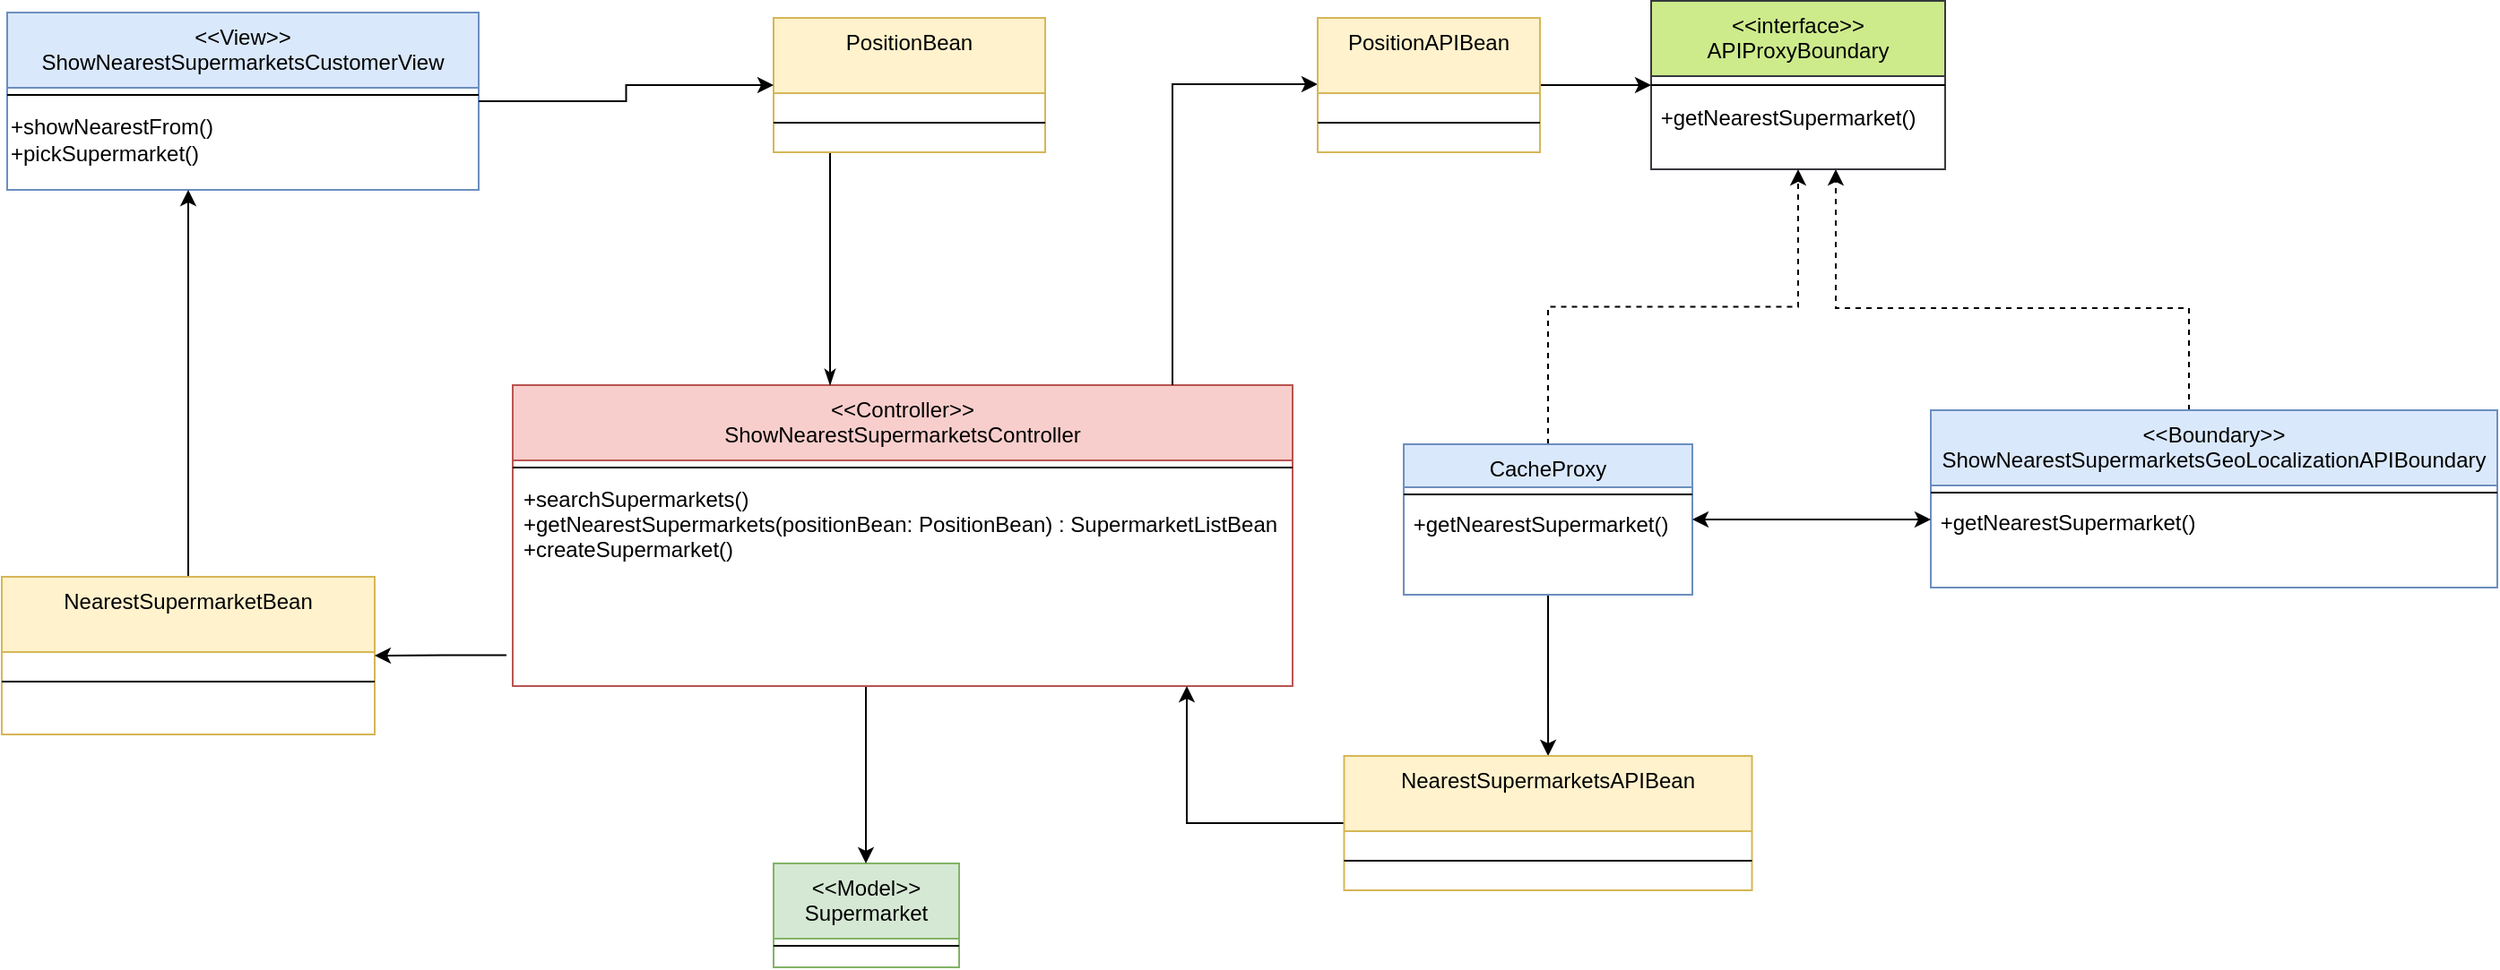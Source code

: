 <mxfile version="20.8.14" type="device"><diagram name="Pagina-1" id="6Y-cl0GUc-jtsLAay81S"><mxGraphModel dx="1444" dy="796" grid="0" gridSize="10" guides="1" tooltips="1" connect="1" arrows="1" fold="1" page="0" pageScale="1" pageWidth="827" pageHeight="1169" math="0" shadow="0"><root><mxCell id="0"/><mxCell id="1" parent="0"/><mxCell id="IrY-SIXXeuYxtMu-B4cV-27" value="&lt;&lt;Model&gt;&gt;&#10;Supermarket" style="swimlane;fontStyle=0;align=center;verticalAlign=top;childLayout=stackLayout;horizontal=1;startSize=42;horizontalStack=0;resizeParent=1;resizeLast=0;collapsible=1;marginBottom=0;rounded=0;shadow=0;strokeWidth=1;fillColor=#d5e8d4;strokeColor=#82b366;" parent="1" vertex="1"><mxGeometry x="471.5" y="826" width="103.5" height="58" as="geometry"><mxRectangle x="554" y="220" width="160" height="26" as="alternateBounds"/></mxGeometry></mxCell><mxCell id="IrY-SIXXeuYxtMu-B4cV-28" value="" style="line;html=1;strokeWidth=1;align=left;verticalAlign=middle;spacingTop=-1;spacingLeft=3;spacingRight=3;rotatable=0;labelPosition=right;points=[];portConstraint=eastwest;" parent="IrY-SIXXeuYxtMu-B4cV-27" vertex="1"><mxGeometry y="42" width="103.5" height="8" as="geometry"/></mxCell><mxCell id="IrY-SIXXeuYxtMu-B4cV-30" style="edgeStyle=orthogonalEdgeStyle;rounded=0;orthogonalLoop=1;jettySize=auto;html=1;" parent="1" source="IrY-SIXXeuYxtMu-B4cV-31" target="IrY-SIXXeuYxtMu-B4cV-27" edge="1"><mxGeometry relative="1" as="geometry"><mxPoint x="545" y="785" as="targetPoint"/><Array as="points"><mxPoint x="523" y="753"/><mxPoint x="523" y="753"/></Array></mxGeometry></mxCell><mxCell id="IrY-SIXXeuYxtMu-B4cV-31" value="&lt;&lt;Controller&gt;&gt;&#10;ShowNearestSupermarketsController&#10;" style="swimlane;fontStyle=0;align=center;verticalAlign=top;childLayout=stackLayout;horizontal=1;startSize=42;horizontalStack=0;resizeParent=1;resizeLast=0;collapsible=1;marginBottom=0;rounded=0;shadow=0;strokeWidth=1;fillColor=#f8cecc;strokeColor=#b85450;" parent="1" vertex="1"><mxGeometry x="326" y="559" width="435" height="168" as="geometry"><mxRectangle x="554" y="220" width="160" height="26" as="alternateBounds"/></mxGeometry></mxCell><mxCell id="IrY-SIXXeuYxtMu-B4cV-32" value="" style="line;html=1;strokeWidth=1;align=left;verticalAlign=middle;spacingTop=-1;spacingLeft=3;spacingRight=3;rotatable=0;labelPosition=right;points=[];portConstraint=eastwest;" parent="IrY-SIXXeuYxtMu-B4cV-31" vertex="1"><mxGeometry y="42" width="435" height="8" as="geometry"/></mxCell><mxCell id="IrY-SIXXeuYxtMu-B4cV-33" value="+searchSupermarkets()&#10;+getNearestSupermarkets(positionBean: PositionBean) : SupermarketListBean&#10;+createSupermarket()&#10;" style="text;align=left;verticalAlign=top;spacingLeft=4;spacingRight=4;overflow=hidden;rotatable=0;points=[[0,0.5],[1,0.5]];portConstraint=eastwest;" parent="IrY-SIXXeuYxtMu-B4cV-31" vertex="1"><mxGeometry y="50" width="435" height="118" as="geometry"/></mxCell><mxCell id="IrY-SIXXeuYxtMu-B4cV-35" value="&lt;&lt;View&gt;&gt;&#10;ShowNearestSupermarketsCustomerView&#10;" style="swimlane;fontStyle=0;align=center;verticalAlign=top;childLayout=stackLayout;horizontal=1;startSize=42;horizontalStack=0;resizeParent=1;resizeLast=0;collapsible=1;marginBottom=0;rounded=0;shadow=0;strokeWidth=1;fillColor=#dae8fc;strokeColor=#6c8ebf;" parent="1" vertex="1"><mxGeometry x="44" y="351" width="263" height="99" as="geometry"><mxRectangle x="554" y="220" width="160" height="26" as="alternateBounds"/></mxGeometry></mxCell><mxCell id="IrY-SIXXeuYxtMu-B4cV-36" value="" style="line;html=1;strokeWidth=1;align=left;verticalAlign=middle;spacingTop=-1;spacingLeft=3;spacingRight=3;rotatable=0;labelPosition=right;points=[];portConstraint=eastwest;" parent="IrY-SIXXeuYxtMu-B4cV-35" vertex="1"><mxGeometry y="42" width="263" height="8" as="geometry"/></mxCell><mxCell id="_FdKT0zfWxOemjcUJ1wg-1" value="+showNearestFrom()&lt;br&gt;+pickSupermarket()" style="text;html=1;align=left;verticalAlign=middle;resizable=0;points=[];autosize=1;strokeColor=none;fillColor=none;" parent="IrY-SIXXeuYxtMu-B4cV-35" vertex="1"><mxGeometry y="50" width="263" height="41" as="geometry"/></mxCell><mxCell id="1lsner3HUWXtVwax54Wg-2" style="edgeStyle=orthogonalEdgeStyle;rounded=0;orthogonalLoop=1;jettySize=auto;html=1;dashed=1;" parent="1" source="IrY-SIXXeuYxtMu-B4cV-39" target="_FdKT0zfWxOemjcUJ1wg-2" edge="1"><mxGeometry relative="1" as="geometry"><Array as="points"><mxPoint x="1261" y="516"/><mxPoint x="1064" y="516"/></Array></mxGeometry></mxCell><mxCell id="IrY-SIXXeuYxtMu-B4cV-39" value="&lt;&lt;Boundary&gt;&gt;&#10;ShowNearestSupermarketsGeoLocalizationAPIBoundary" style="swimlane;fontStyle=0;align=center;verticalAlign=top;childLayout=stackLayout;horizontal=1;startSize=42;horizontalStack=0;resizeParent=1;resizeLast=0;collapsible=1;marginBottom=0;rounded=0;shadow=0;strokeWidth=1;fillColor=#dae8fc;strokeColor=#6c8ebf;" parent="1" vertex="1"><mxGeometry x="1117" y="573" width="316" height="99" as="geometry"><mxRectangle x="554" y="220" width="160" height="26" as="alternateBounds"/></mxGeometry></mxCell><mxCell id="IrY-SIXXeuYxtMu-B4cV-40" value="" style="line;html=1;strokeWidth=1;align=left;verticalAlign=middle;spacingTop=-1;spacingLeft=3;spacingRight=3;rotatable=0;labelPosition=right;points=[];portConstraint=eastwest;" parent="IrY-SIXXeuYxtMu-B4cV-39" vertex="1"><mxGeometry y="42" width="316" height="8" as="geometry"/></mxCell><mxCell id="1lsner3HUWXtVwax54Wg-8" value="&amp;nbsp;+getNearestSupermarket()" style="text;html=1;align=left;verticalAlign=middle;resizable=0;points=[];autosize=1;strokeColor=none;fillColor=none;" parent="IrY-SIXXeuYxtMu-B4cV-39" vertex="1"><mxGeometry y="50" width="316" height="26" as="geometry"/></mxCell><mxCell id="qvRvWypgbW5SfPerAb2U-6" style="edgeStyle=orthogonalEdgeStyle;rounded=0;orthogonalLoop=1;jettySize=auto;html=1;endArrow=classic;endFill=1;" parent="1" source="De4IHKTmJcHxHCbctTZf-7" target="IrY-SIXXeuYxtMu-B4cV-35" edge="1"><mxGeometry relative="1" as="geometry"><mxPoint x="175.5" y="448" as="targetPoint"/><Array as="points"><mxPoint x="145" y="488"/><mxPoint x="145" y="488"/></Array></mxGeometry></mxCell><mxCell id="De4IHKTmJcHxHCbctTZf-7" value="NearestSupermarketBean" style="swimlane;fontStyle=0;align=center;verticalAlign=top;childLayout=stackLayout;horizontal=1;startSize=42;horizontalStack=0;resizeParent=1;resizeLast=0;collapsible=1;marginBottom=0;rounded=0;shadow=0;strokeWidth=1;fillColor=#fff2cc;strokeColor=#d6b656;" parent="1" vertex="1"><mxGeometry x="41" y="666" width="208" height="88" as="geometry"><mxRectangle x="554" y="220" width="160" height="26" as="alternateBounds"/></mxGeometry></mxCell><mxCell id="De4IHKTmJcHxHCbctTZf-8" value="" style="line;html=1;strokeWidth=1;align=left;verticalAlign=middle;spacingTop=-1;spacingLeft=3;spacingRight=3;rotatable=0;labelPosition=right;points=[];portConstraint=eastwest;" parent="De4IHKTmJcHxHCbctTZf-7" vertex="1"><mxGeometry y="42" width="208" height="33" as="geometry"/></mxCell><mxCell id="De4IHKTmJcHxHCbctTZf-9" style="edgeStyle=orthogonalEdgeStyle;rounded=0;orthogonalLoop=1;jettySize=auto;html=1;startArrow=none;startFill=0;exitX=-0.008;exitY=0.854;exitDx=0;exitDy=0;exitPerimeter=0;" parent="1" source="IrY-SIXXeuYxtMu-B4cV-33" target="De4IHKTmJcHxHCbctTZf-7" edge="1"><mxGeometry relative="1" as="geometry"><Array as="points"/><mxPoint x="302.0" y="412" as="sourcePoint"/><mxPoint x="228" y="548" as="targetPoint"/></mxGeometry></mxCell><mxCell id="De4IHKTmJcHxHCbctTZf-13" value="" style="edgeStyle=orthogonalEdgeStyle;rounded=0;orthogonalLoop=1;jettySize=auto;html=1;startArrow=none;startFill=0;endArrow=classicThin;endFill=1;" parent="1" source="De4IHKTmJcHxHCbctTZf-11" target="IrY-SIXXeuYxtMu-B4cV-31" edge="1"><mxGeometry relative="1" as="geometry"><Array as="points"><mxPoint x="503" y="533"/><mxPoint x="503" y="533"/></Array></mxGeometry></mxCell><mxCell id="De4IHKTmJcHxHCbctTZf-11" value="PositionBean" style="swimlane;fontStyle=0;align=center;verticalAlign=top;childLayout=stackLayout;horizontal=1;startSize=42;horizontalStack=0;resizeParent=1;resizeLast=0;collapsible=1;marginBottom=0;rounded=0;shadow=0;strokeWidth=1;fillColor=#fff2cc;strokeColor=#d6b656;" parent="1" vertex="1"><mxGeometry x="471.5" y="354" width="151.5" height="75" as="geometry"><mxRectangle x="554" y="220" width="160" height="26" as="alternateBounds"/></mxGeometry></mxCell><mxCell id="De4IHKTmJcHxHCbctTZf-12" value="" style="line;html=1;strokeWidth=1;align=left;verticalAlign=middle;spacingTop=-1;spacingLeft=3;spacingRight=3;rotatable=0;labelPosition=right;points=[];portConstraint=eastwest;" parent="De4IHKTmJcHxHCbctTZf-11" vertex="1"><mxGeometry y="42" width="151.5" height="33" as="geometry"/></mxCell><mxCell id="qvRvWypgbW5SfPerAb2U-5" style="edgeStyle=orthogonalEdgeStyle;rounded=0;orthogonalLoop=1;jettySize=auto;html=1;entryX=0;entryY=0.5;entryDx=0;entryDy=0;endArrow=classic;endFill=1;" parent="1" source="IrY-SIXXeuYxtMu-B4cV-35" target="De4IHKTmJcHxHCbctTZf-11" edge="1"><mxGeometry relative="1" as="geometry"><Array as="points"/><mxPoint x="242" y="391.5" as="sourcePoint"/></mxGeometry></mxCell><mxCell id="_FdKT0zfWxOemjcUJ1wg-2" value="&lt;&lt;interface&gt;&gt;&#10;APIProxyBoundary" style="swimlane;fontStyle=0;align=center;verticalAlign=top;childLayout=stackLayout;horizontal=1;startSize=42;horizontalStack=0;resizeParent=1;resizeLast=0;collapsible=1;marginBottom=0;rounded=0;shadow=0;strokeWidth=1;fillColor=#cdeb8b;strokeColor=#36393d;" parent="1" vertex="1"><mxGeometry x="961" y="344.5" width="164" height="94" as="geometry"><mxRectangle x="554" y="220" width="160" height="26" as="alternateBounds"/></mxGeometry></mxCell><mxCell id="_FdKT0zfWxOemjcUJ1wg-3" value="" style="line;html=1;strokeWidth=1;align=left;verticalAlign=middle;spacingTop=-1;spacingLeft=3;spacingRight=3;rotatable=0;labelPosition=right;points=[];portConstraint=eastwest;" parent="_FdKT0zfWxOemjcUJ1wg-2" vertex="1"><mxGeometry y="42" width="164" height="10" as="geometry"/></mxCell><mxCell id="_FdKT0zfWxOemjcUJ1wg-4" value="&amp;nbsp;+getNearestSupermarket()" style="text;html=1;align=left;verticalAlign=middle;resizable=0;points=[];autosize=1;strokeColor=none;fillColor=none;" parent="_FdKT0zfWxOemjcUJ1wg-2" vertex="1"><mxGeometry y="52" width="164" height="26" as="geometry"/></mxCell><mxCell id="1lsner3HUWXtVwax54Wg-3" style="edgeStyle=orthogonalEdgeStyle;rounded=0;orthogonalLoop=1;jettySize=auto;html=1;dashed=1;" parent="1" source="_FdKT0zfWxOemjcUJ1wg-5" target="_FdKT0zfWxOemjcUJ1wg-2" edge="1"><mxGeometry relative="1" as="geometry"/></mxCell><mxCell id="1lsner3HUWXtVwax54Wg-18" style="edgeStyle=orthogonalEdgeStyle;rounded=0;orthogonalLoop=1;jettySize=auto;html=1;startArrow=none;startFill=0;endArrow=classic;endFill=1;" parent="1" source="_FdKT0zfWxOemjcUJ1wg-5" target="1lsner3HUWXtVwax54Wg-16" edge="1"><mxGeometry relative="1" as="geometry"/></mxCell><mxCell id="_FdKT0zfWxOemjcUJ1wg-5" value="CacheProxy" style="swimlane;fontStyle=0;align=center;verticalAlign=top;childLayout=stackLayout;horizontal=1;startSize=24;horizontalStack=0;resizeParent=1;resizeLast=0;collapsible=1;marginBottom=0;rounded=0;shadow=0;strokeWidth=1;fillColor=#dae8fc;strokeColor=#6c8ebf;" parent="1" vertex="1"><mxGeometry x="823" y="592" width="161" height="84" as="geometry"><mxRectangle x="554" y="220" width="160" height="26" as="alternateBounds"/></mxGeometry></mxCell><mxCell id="_FdKT0zfWxOemjcUJ1wg-6" value="" style="line;html=1;strokeWidth=1;align=left;verticalAlign=middle;spacingTop=-1;spacingLeft=3;spacingRight=3;rotatable=0;labelPosition=right;points=[];portConstraint=eastwest;" parent="_FdKT0zfWxOemjcUJ1wg-5" vertex="1"><mxGeometry y="24" width="161" height="8" as="geometry"/></mxCell><mxCell id="1lsner3HUWXtVwax54Wg-5" value="&amp;nbsp;+getNearestSupermarket()" style="text;html=1;align=left;verticalAlign=middle;resizable=0;points=[];autosize=1;strokeColor=none;fillColor=none;" parent="_FdKT0zfWxOemjcUJ1wg-5" vertex="1"><mxGeometry y="32" width="161" height="26" as="geometry"/></mxCell><mxCell id="_FdKT0zfWxOemjcUJ1wg-10" style="edgeStyle=orthogonalEdgeStyle;rounded=0;orthogonalLoop=1;jettySize=auto;html=1;startArrow=classic;startFill=1;" parent="1" source="_FdKT0zfWxOemjcUJ1wg-5" target="IrY-SIXXeuYxtMu-B4cV-39" edge="1"><mxGeometry relative="1" as="geometry"><mxPoint x="956" y="456" as="targetPoint"/><mxPoint x="1046" y="647.5" as="sourcePoint"/><Array as="points"><mxPoint x="1065" y="634"/><mxPoint x="1065" y="634"/></Array></mxGeometry></mxCell><mxCell id="_FdKT0zfWxOemjcUJ1wg-11" style="edgeStyle=orthogonalEdgeStyle;rounded=0;orthogonalLoop=1;jettySize=auto;html=1;" parent="1" source="IrY-SIXXeuYxtMu-B4cV-31" target="1lsner3HUWXtVwax54Wg-11" edge="1"><mxGeometry relative="1" as="geometry"><Array as="points"><mxPoint x="694" y="391"/><mxPoint x="789" y="391"/></Array></mxGeometry></mxCell><mxCell id="1lsner3HUWXtVwax54Wg-13" style="edgeStyle=orthogonalEdgeStyle;rounded=0;orthogonalLoop=1;jettySize=auto;html=1;startArrow=none;startFill=0;endArrow=classic;endFill=1;" parent="1" source="1lsner3HUWXtVwax54Wg-11" target="_FdKT0zfWxOemjcUJ1wg-2" edge="1"><mxGeometry relative="1" as="geometry"/></mxCell><mxCell id="1lsner3HUWXtVwax54Wg-11" value="PositionAPIBean" style="swimlane;fontStyle=0;align=center;verticalAlign=top;childLayout=stackLayout;horizontal=1;startSize=42;horizontalStack=0;resizeParent=1;resizeLast=0;collapsible=1;marginBottom=0;rounded=0;shadow=0;strokeWidth=1;fillColor=#fff2cc;strokeColor=#d6b656;" parent="1" vertex="1"><mxGeometry x="775" y="354" width="124" height="75" as="geometry"><mxRectangle x="554" y="220" width="160" height="26" as="alternateBounds"/></mxGeometry></mxCell><mxCell id="1lsner3HUWXtVwax54Wg-12" value="" style="line;html=1;strokeWidth=1;align=left;verticalAlign=middle;spacingTop=-1;spacingLeft=3;spacingRight=3;rotatable=0;labelPosition=right;points=[];portConstraint=eastwest;" parent="1lsner3HUWXtVwax54Wg-11" vertex="1"><mxGeometry y="42" width="124" height="33" as="geometry"/></mxCell><mxCell id="1lsner3HUWXtVwax54Wg-19" style="edgeStyle=orthogonalEdgeStyle;rounded=0;orthogonalLoop=1;jettySize=auto;html=1;startArrow=none;startFill=0;endArrow=classic;endFill=1;" parent="1" source="1lsner3HUWXtVwax54Wg-16" target="IrY-SIXXeuYxtMu-B4cV-31" edge="1"><mxGeometry relative="1" as="geometry"><Array as="points"><mxPoint x="702" y="803"/></Array></mxGeometry></mxCell><mxCell id="1lsner3HUWXtVwax54Wg-16" value="NearestSupermarketsAPIBean" style="swimlane;fontStyle=0;align=center;verticalAlign=top;childLayout=stackLayout;horizontal=1;startSize=42;horizontalStack=0;resizeParent=1;resizeLast=0;collapsible=1;marginBottom=0;rounded=0;shadow=0;strokeWidth=1;fillColor=#fff2cc;strokeColor=#d6b656;" parent="1" vertex="1"><mxGeometry x="789.75" y="766" width="227.5" height="75" as="geometry"><mxRectangle x="554" y="220" width="160" height="26" as="alternateBounds"/></mxGeometry></mxCell><mxCell id="1lsner3HUWXtVwax54Wg-17" value="" style="line;html=1;strokeWidth=1;align=left;verticalAlign=middle;spacingTop=-1;spacingLeft=3;spacingRight=3;rotatable=0;labelPosition=right;points=[];portConstraint=eastwest;" parent="1lsner3HUWXtVwax54Wg-16" vertex="1"><mxGeometry y="42" width="227.5" height="33" as="geometry"/></mxCell></root></mxGraphModel></diagram></mxfile>